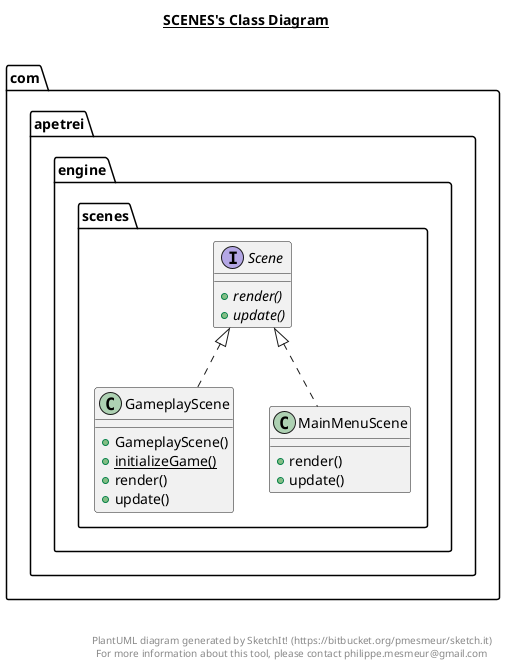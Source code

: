 @startuml

title __SCENES's Class Diagram__\n

  namespace com.apetrei.engine {
    namespace scenes {
      class com.apetrei.engine.scenes.GameplayScene {
          + GameplayScene()
          {static} + initializeGame()
          + render()
          + update()
      }
    }
  }
  

  namespace com.apetrei.engine {
    namespace scenes {
      class com.apetrei.engine.scenes.MainMenuScene {
          + render()
          + update()
      }
    }
  }
  

  namespace com.apetrei.engine {
    namespace scenes {
      interface com.apetrei.engine.scenes.Scene {
          {abstract} + render()
          {abstract} + update()
      }
    }
  }
  

  com.apetrei.engine.scenes.GameplayScene .up.|> com.apetrei.engine.scenes.Scene
  com.apetrei.engine.scenes.MainMenuScene .up.|> com.apetrei.engine.scenes.Scene


right footer


PlantUML diagram generated by SketchIt! (https://bitbucket.org/pmesmeur/sketch.it)
For more information about this tool, please contact philippe.mesmeur@gmail.com
endfooter

@enduml
